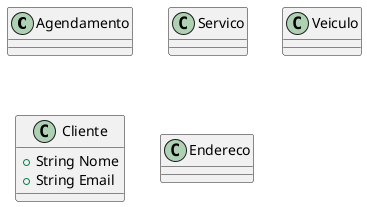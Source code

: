 @startuml
class Agendamento {

}

class Servico {

}

class Veiculo {
  
}

class Cliente {
  +String Nome
  +String Email
}

class Endereco {

}
@enduml